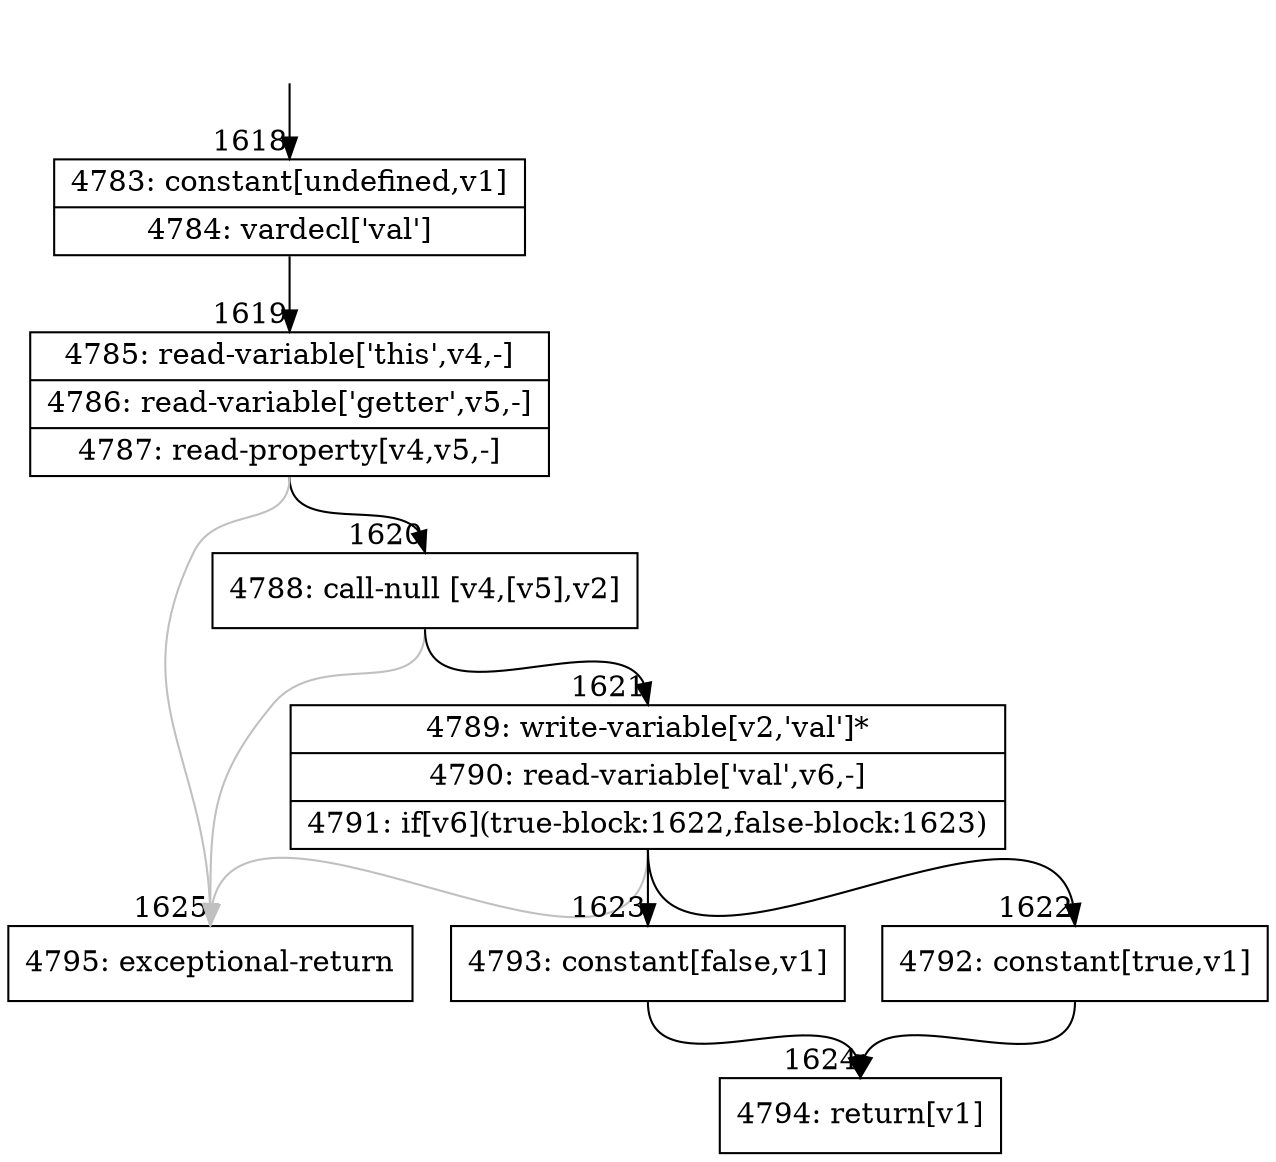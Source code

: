digraph {
rankdir="TD"
BB_entry192[shape=none,label=""];
BB_entry192 -> BB1618 [tailport=s, headport=n, headlabel="    1618"]
BB1618 [shape=record label="{4783: constant[undefined,v1]|4784: vardecl['val']}" ] 
BB1618 -> BB1619 [tailport=s, headport=n, headlabel="      1619"]
BB1619 [shape=record label="{4785: read-variable['this',v4,-]|4786: read-variable['getter',v5,-]|4787: read-property[v4,v5,-]}" ] 
BB1619 -> BB1620 [tailport=s, headport=n, headlabel="      1620"]
BB1619 -> BB1625 [tailport=s, headport=n, color=gray, headlabel="      1625"]
BB1620 [shape=record label="{4788: call-null [v4,[v5],v2]}" ] 
BB1620 -> BB1621 [tailport=s, headport=n, headlabel="      1621"]
BB1620 -> BB1625 [tailport=s, headport=n, color=gray]
BB1621 [shape=record label="{4789: write-variable[v2,'val']*|4790: read-variable['val',v6,-]|4791: if[v6](true-block:1622,false-block:1623)}" ] 
BB1621 -> BB1622 [tailport=s, headport=n, headlabel="      1622"]
BB1621 -> BB1623 [tailport=s, headport=n, headlabel="      1623"]
BB1621 -> BB1625 [tailport=s, headport=n, color=gray]
BB1622 [shape=record label="{4792: constant[true,v1]}" ] 
BB1622 -> BB1624 [tailport=s, headport=n, headlabel="      1624"]
BB1623 [shape=record label="{4793: constant[false,v1]}" ] 
BB1623 -> BB1624 [tailport=s, headport=n]
BB1624 [shape=record label="{4794: return[v1]}" ] 
BB1625 [shape=record label="{4795: exceptional-return}" ] 
//#$~ 1884
}

